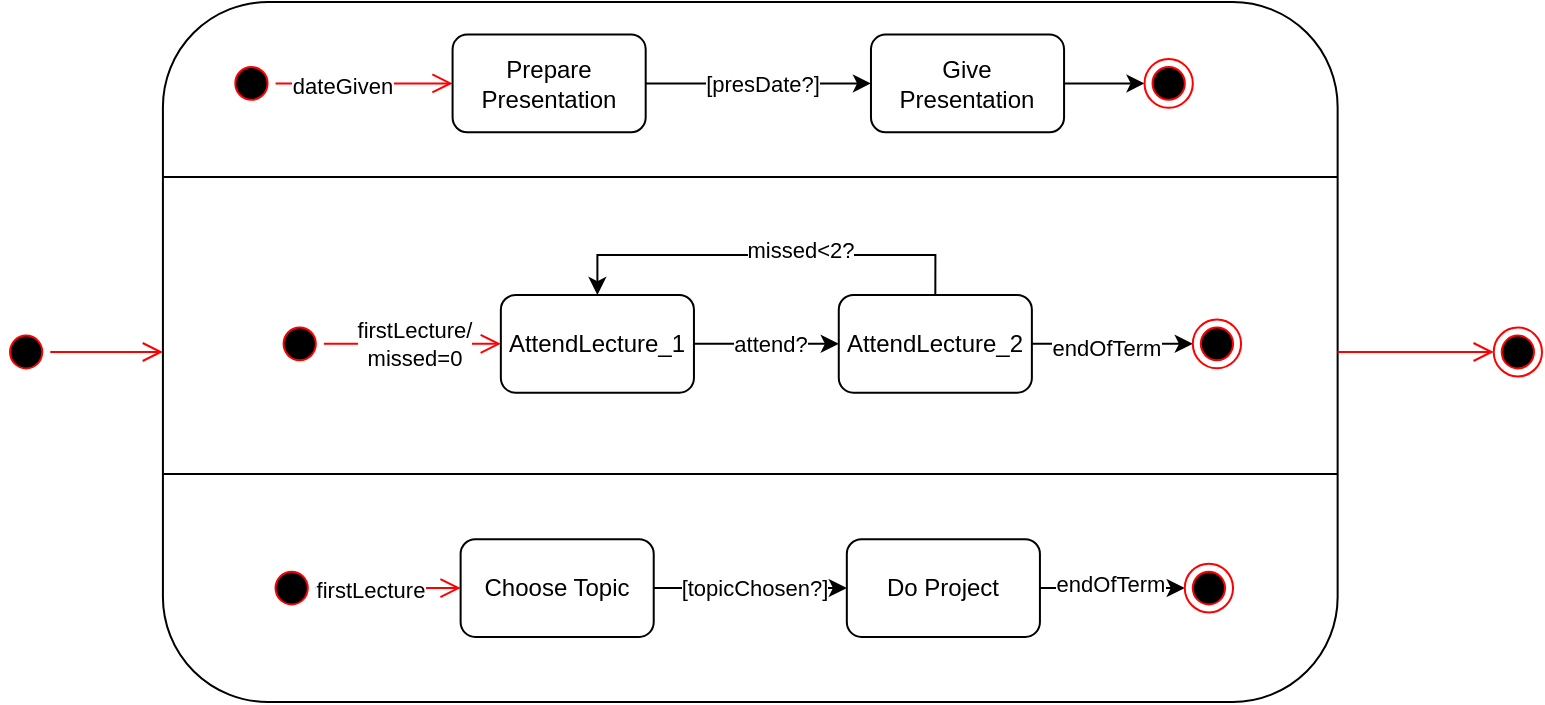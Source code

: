<mxfile version="26.1.1">
  <diagram name="Page-1" id="0wOkrVP3csroepFKxfg5">
    <mxGraphModel dx="2274" dy="819" grid="1" gridSize="10" guides="1" tooltips="1" connect="1" arrows="1" fold="1" page="1" pageScale="1" pageWidth="827" pageHeight="1169" math="0" shadow="0">
      <root>
        <mxCell id="0" />
        <mxCell id="1" parent="0" />
        <mxCell id="wyJ1awN8eb08fjN-DxrQ-26" value="" style="group" vertex="1" connectable="0" parent="1">
          <mxGeometry x="-810" y="130" width="770" height="350" as="geometry" />
        </mxCell>
        <mxCell id="wyJ1awN8eb08fjN-DxrQ-12" value="" style="rounded=1;whiteSpace=wrap;html=1;" vertex="1" parent="wyJ1awN8eb08fjN-DxrQ-26">
          <mxGeometry x="80.46" width="587.356" height="350.0" as="geometry" />
        </mxCell>
        <mxCell id="wyJ1awN8eb08fjN-DxrQ-13" value="" style="group" vertex="1" connectable="0" parent="wyJ1awN8eb08fjN-DxrQ-26">
          <mxGeometry x="112.644" y="16.279" width="482.759" height="48.837" as="geometry" />
        </mxCell>
        <mxCell id="j-jOkeOCwelDXPwPtteb-1" value="" style="ellipse;html=1;shape=startState;fillColor=#000000;strokeColor=#ff0000;" parent="wyJ1awN8eb08fjN-DxrQ-13" vertex="1">
          <mxGeometry y="12.209" width="24.138" height="24.419" as="geometry" />
        </mxCell>
        <mxCell id="j-jOkeOCwelDXPwPtteb-2" value="" style="edgeStyle=orthogonalEdgeStyle;html=1;verticalAlign=bottom;endArrow=open;endSize=8;strokeColor=#ff0000;rounded=0;entryX=0;entryY=0.5;entryDx=0;entryDy=0;exitX=1;exitY=0.5;exitDx=0;exitDy=0;" parent="wyJ1awN8eb08fjN-DxrQ-13" source="j-jOkeOCwelDXPwPtteb-1" target="j-jOkeOCwelDXPwPtteb-3" edge="1">
          <mxGeometry relative="1" as="geometry">
            <mxPoint x="104.598" y="36.628" as="targetPoint" />
            <mxPoint x="32.184" y="24.419" as="sourcePoint" />
          </mxGeometry>
        </mxCell>
        <mxCell id="wyJ1awN8eb08fjN-DxrQ-1" value="dateGiven" style="edgeLabel;html=1;align=center;verticalAlign=middle;resizable=0;points=[];" vertex="1" connectable="0" parent="j-jOkeOCwelDXPwPtteb-2">
          <mxGeometry x="-0.255" y="-1" relative="1" as="geometry">
            <mxPoint as="offset" />
          </mxGeometry>
        </mxCell>
        <mxCell id="j-jOkeOCwelDXPwPtteb-4" style="edgeStyle=orthogonalEdgeStyle;rounded=0;orthogonalLoop=1;jettySize=auto;html=1;entryX=0;entryY=0.5;entryDx=0;entryDy=0;" parent="wyJ1awN8eb08fjN-DxrQ-13" source="j-jOkeOCwelDXPwPtteb-3" target="j-jOkeOCwelDXPwPtteb-6" edge="1">
          <mxGeometry relative="1" as="geometry">
            <mxPoint x="305.747" y="231.977" as="targetPoint" />
          </mxGeometry>
        </mxCell>
        <mxCell id="j-jOkeOCwelDXPwPtteb-5" value="[presDate?]" style="edgeLabel;html=1;align=center;verticalAlign=middle;resizable=0;points=[];" parent="j-jOkeOCwelDXPwPtteb-4" vertex="1" connectable="0">
          <mxGeometry x="0.004" y="1" relative="1" as="geometry">
            <mxPoint x="1" y="1" as="offset" />
          </mxGeometry>
        </mxCell>
        <mxCell id="j-jOkeOCwelDXPwPtteb-3" value="Prepare Presentation" style="rounded=1;whiteSpace=wrap;html=1;" parent="wyJ1awN8eb08fjN-DxrQ-13" vertex="1">
          <mxGeometry x="112.644" width="96.552" height="48.837" as="geometry" />
        </mxCell>
        <mxCell id="j-jOkeOCwelDXPwPtteb-8" style="edgeStyle=orthogonalEdgeStyle;rounded=0;orthogonalLoop=1;jettySize=auto;html=1;entryX=0;entryY=0.5;entryDx=0;entryDy=0;" parent="wyJ1awN8eb08fjN-DxrQ-13" source="j-jOkeOCwelDXPwPtteb-6" target="j-jOkeOCwelDXPwPtteb-7" edge="1">
          <mxGeometry relative="1" as="geometry" />
        </mxCell>
        <mxCell id="j-jOkeOCwelDXPwPtteb-6" value="Give Presentation" style="rounded=1;whiteSpace=wrap;html=1;" parent="wyJ1awN8eb08fjN-DxrQ-13" vertex="1">
          <mxGeometry x="321.839" width="96.552" height="48.837" as="geometry" />
        </mxCell>
        <mxCell id="j-jOkeOCwelDXPwPtteb-7" value="" style="ellipse;html=1;shape=endState;fillColor=#000000;strokeColor=#ff0000;" parent="wyJ1awN8eb08fjN-DxrQ-13" vertex="1">
          <mxGeometry x="458.621" y="12.209" width="24.138" height="24.419" as="geometry" />
        </mxCell>
        <mxCell id="wyJ1awN8eb08fjN-DxrQ-15" value="" style="group" vertex="1" connectable="0" parent="wyJ1awN8eb08fjN-DxrQ-26">
          <mxGeometry x="136.782" y="146.512" width="482.759" height="48.837" as="geometry" />
        </mxCell>
        <mxCell id="j-jOkeOCwelDXPwPtteb-10" value="" style="ellipse;html=1;shape=startState;fillColor=#000000;strokeColor=#ff0000;" parent="wyJ1awN8eb08fjN-DxrQ-15" vertex="1">
          <mxGeometry y="12.209" width="24.138" height="24.419" as="geometry" />
        </mxCell>
        <mxCell id="j-jOkeOCwelDXPwPtteb-11" value="" style="edgeStyle=orthogonalEdgeStyle;html=1;verticalAlign=bottom;endArrow=open;endSize=8;strokeColor=#ff0000;rounded=0;entryX=0;entryY=0.5;entryDx=0;entryDy=0;exitX=1;exitY=0.5;exitDx=0;exitDy=0;" parent="wyJ1awN8eb08fjN-DxrQ-15" source="j-jOkeOCwelDXPwPtteb-10" target="j-jOkeOCwelDXPwPtteb-14" edge="1">
          <mxGeometry relative="1" as="geometry">
            <mxPoint x="104.598" y="36.628" as="targetPoint" />
            <mxPoint x="32.184" y="24.419" as="sourcePoint" />
          </mxGeometry>
        </mxCell>
        <mxCell id="j-jOkeOCwelDXPwPtteb-18" value="firstLecture/&lt;br&gt;missed=0" style="edgeLabel;html=1;align=center;verticalAlign=middle;resizable=0;points=[];" parent="j-jOkeOCwelDXPwPtteb-11" vertex="1" connectable="0">
          <mxGeometry relative="1" as="geometry">
            <mxPoint as="offset" />
          </mxGeometry>
        </mxCell>
        <mxCell id="j-jOkeOCwelDXPwPtteb-12" style="edgeStyle=orthogonalEdgeStyle;rounded=0;orthogonalLoop=1;jettySize=auto;html=1;entryX=0;entryY=0.5;entryDx=0;entryDy=0;" parent="wyJ1awN8eb08fjN-DxrQ-15" source="j-jOkeOCwelDXPwPtteb-14" target="j-jOkeOCwelDXPwPtteb-16" edge="1">
          <mxGeometry relative="1" as="geometry">
            <mxPoint x="305.747" y="231.977" as="targetPoint" />
          </mxGeometry>
        </mxCell>
        <mxCell id="j-jOkeOCwelDXPwPtteb-13" value="attend?" style="edgeLabel;html=1;align=center;verticalAlign=middle;resizable=0;points=[];" parent="j-jOkeOCwelDXPwPtteb-12" vertex="1" connectable="0">
          <mxGeometry x="0.004" y="1" relative="1" as="geometry">
            <mxPoint x="1" y="1" as="offset" />
          </mxGeometry>
        </mxCell>
        <mxCell id="j-jOkeOCwelDXPwPtteb-14" value="AttendLecture_1" style="rounded=1;whiteSpace=wrap;html=1;" parent="wyJ1awN8eb08fjN-DxrQ-15" vertex="1">
          <mxGeometry x="112.644" width="96.552" height="48.837" as="geometry" />
        </mxCell>
        <mxCell id="j-jOkeOCwelDXPwPtteb-15" style="edgeStyle=orthogonalEdgeStyle;rounded=0;orthogonalLoop=1;jettySize=auto;html=1;entryX=0;entryY=0.5;entryDx=0;entryDy=0;" parent="wyJ1awN8eb08fjN-DxrQ-15" source="j-jOkeOCwelDXPwPtteb-16" target="j-jOkeOCwelDXPwPtteb-17" edge="1">
          <mxGeometry relative="1" as="geometry" />
        </mxCell>
        <mxCell id="j-jOkeOCwelDXPwPtteb-23" value="endOfTerm" style="edgeLabel;html=1;align=center;verticalAlign=middle;resizable=0;points=[];" parent="j-jOkeOCwelDXPwPtteb-15" vertex="1" connectable="0">
          <mxGeometry x="-0.08" y="-2" relative="1" as="geometry">
            <mxPoint as="offset" />
          </mxGeometry>
        </mxCell>
        <mxCell id="j-jOkeOCwelDXPwPtteb-21" style="edgeStyle=orthogonalEdgeStyle;rounded=0;orthogonalLoop=1;jettySize=auto;html=1;entryX=0.5;entryY=0;entryDx=0;entryDy=0;exitX=0.5;exitY=0;exitDx=0;exitDy=0;" parent="wyJ1awN8eb08fjN-DxrQ-15" source="j-jOkeOCwelDXPwPtteb-16" target="j-jOkeOCwelDXPwPtteb-14" edge="1">
          <mxGeometry relative="1" as="geometry" />
        </mxCell>
        <mxCell id="j-jOkeOCwelDXPwPtteb-22" value="missed&amp;lt;2?" style="edgeLabel;html=1;align=center;verticalAlign=middle;resizable=0;points=[];" parent="j-jOkeOCwelDXPwPtteb-21" vertex="1" connectable="0">
          <mxGeometry x="-0.16" y="-3" relative="1" as="geometry">
            <mxPoint as="offset" />
          </mxGeometry>
        </mxCell>
        <mxCell id="j-jOkeOCwelDXPwPtteb-16" value="AttendLecture_2" style="rounded=1;whiteSpace=wrap;html=1;" parent="wyJ1awN8eb08fjN-DxrQ-15" vertex="1">
          <mxGeometry x="281.609" width="96.552" height="48.837" as="geometry" />
        </mxCell>
        <mxCell id="j-jOkeOCwelDXPwPtteb-17" value="&lt;span style=&quot;color: rgba(0, 0, 0, 0); font-family: monospace; font-size: 0px; text-align: start;&quot;&gt;%3CmxGraphModel%3E%3Croot%3E%3CmxCell%20id%3D%220%22%2F%3E%3CmxCell%20id%3D%221%22%20parent%3D%220%22%2F%3E%3CmxCell%20id%3D%222%22%20value%3D%22%22%20style%3D%22edgeStyle%3DorthogonalEdgeStyle%3Bhtml%3D1%3BverticalAlign%3Dbottom%3BendArrow%3Dopen%3BendSize%3D8%3BstrokeColor%3D%23ff0000%3Brounded%3D0%3BentryX%3D0%3BentryY%3D0.5%3BentryDx%3D0%3BentryDy%3D0%3BexitX%3D1%3BexitY%3D0.5%3BexitDx%3D0%3BexitDy%3D0%3B%22%20edge%3D%221%22%20parent%3D%221%22%3E%3CmxGeometry%20relative%3D%221%22%20as%3D%22geometry%22%3E%3CmxPoint%20x%3D%22270%22%20y%3D%22450%22%20as%3D%22targetPoint%22%2F%3E%3CmxPoint%20x%3D%22160%22%20y%3D%22450%22%20as%3D%22sourcePoint%22%2F%3E%3C%2FmxGeometry%3E%3C%2FmxCell%3E%3CmxCell%20id%3D%223%22%20value%3D%22firstLecture%2F%26lt%3Bbr%26gt%3Bmissed%3D0%22%20style%3D%22edgeLabel%3Bhtml%3D1%3Balign%3Dcenter%3BverticalAlign%3Dmiddle%3Bresizable%3D0%3Bpoints%3D%5B%5D%3B%22%20vertex%3D%221%22%20connectable%3D%220%22%20parent%3D%222%22%3E%3CmxGeometry%20relative%3D%221%22%20as%3D%22geometry%22%3E%3CmxPoint%20as%3D%22offset%22%2F%3E%3C%2FmxGeometry%3E%3C%2FmxCell%3E%3C%2Froot%3E%3C%2FmxGraphModel%3E&lt;/span&gt;&lt;span style=&quot;color: rgba(0, 0, 0, 0); font-family: monospace; font-size: 0px; text-align: start;&quot;&gt;%3CmxGraphModel%3E%3Croot%3E%3CmxCell%20id%3D%220%22%2F%3E%3CmxCell%20id%3D%221%22%20parent%3D%220%22%2F%3E%3CmxCell%20id%3D%222%22%20value%3D%22%22%20style%3D%22edgeStyle%3DorthogonalEdgeStyle%3Bhtml%3D1%3BverticalAlign%3Dbottom%3BendArrow%3Dopen%3BendSize%3D8%3BstrokeColor%3D%23ff0000%3Brounded%3D0%3BentryX%3D0%3BentryY%3D0.5%3BentryDx%3D0%3BentryDy%3D0%3BexitX%3D1%3BexitY%3D0.5%3BexitDx%3D0%3BexitDy%3D0%3B%22%20edge%3D%221%22%20parent%3D%221%22%3E%3CmxGeometry%20relative%3D%221%22%20as%3D%22geometry%22%3E%3CmxPoint%20x%3D%22270%22%20y%3D%22450%22%20as%3D%22targetPoint%22%2F%3E%3CmxPoint%20x%3D%22160%22%20y%3D%22450%22%20as%3D%22sourcePoint%22%2F%3E%3C%2FmxGeometry%3E%3C%2FmxCell%3E%3CmxCell%20id%3D%223%22%20value%3D%22firstLecture%2F%26lt%3Bbr%26gt%3Bmissed%3D0%22%20style%3D%22edgeLabel%3Bhtml%3D1%3Balign%3Dcenter%3BverticalAlign%3Dmiddle%3Bresizable%3D0%3Bpoints%3D%5B%5D%3B%22%20vertex%3D%221%22%20connectable%3D%220%22%20parent%3D%222%22%3E%3CmxGeometry%20relative%3D%221%22%20as%3D%22geometry%22%3E%3CmxPoint%20as%3D%22offset%22%2F%3E%3C%2FmxGeometry%3E%3C%2FmxCell%3E%3C%2Froot%3E%3C%2FmxGraphModel%3E&lt;/span&gt;" style="ellipse;html=1;shape=endState;fillColor=#000000;strokeColor=#ff0000;" parent="wyJ1awN8eb08fjN-DxrQ-15" vertex="1">
          <mxGeometry x="458.621" y="12.209" width="24.138" height="24.419" as="geometry" />
        </mxCell>
        <mxCell id="wyJ1awN8eb08fjN-DxrQ-17" value="" style="group" vertex="1" connectable="0" parent="wyJ1awN8eb08fjN-DxrQ-26">
          <mxGeometry x="132.759" y="268.605" width="482.759" height="48.837" as="geometry" />
        </mxCell>
        <mxCell id="wyJ1awN8eb08fjN-DxrQ-2" value="" style="ellipse;html=1;shape=startState;fillColor=#000000;strokeColor=#ff0000;container=0;" vertex="1" parent="wyJ1awN8eb08fjN-DxrQ-17">
          <mxGeometry y="12.209" width="24.138" height="24.419" as="geometry" />
        </mxCell>
        <mxCell id="wyJ1awN8eb08fjN-DxrQ-3" value="" style="edgeStyle=orthogonalEdgeStyle;html=1;verticalAlign=bottom;endArrow=open;endSize=8;strokeColor=#ff0000;rounded=0;entryX=0;entryY=0.5;entryDx=0;entryDy=0;exitX=1;exitY=0.5;exitDx=0;exitDy=0;" edge="1" parent="wyJ1awN8eb08fjN-DxrQ-17" source="wyJ1awN8eb08fjN-DxrQ-2" target="wyJ1awN8eb08fjN-DxrQ-7">
          <mxGeometry relative="1" as="geometry">
            <mxPoint x="104.598" y="36.628" as="targetPoint" />
            <mxPoint x="32.184" y="24.419" as="sourcePoint" />
          </mxGeometry>
        </mxCell>
        <mxCell id="wyJ1awN8eb08fjN-DxrQ-4" value="firstLecture" style="edgeLabel;html=1;align=center;verticalAlign=middle;resizable=0;points=[];container=0;" vertex="1" connectable="0" parent="wyJ1awN8eb08fjN-DxrQ-3">
          <mxGeometry x="-0.255" y="-1" relative="1" as="geometry">
            <mxPoint as="offset" />
          </mxGeometry>
        </mxCell>
        <mxCell id="wyJ1awN8eb08fjN-DxrQ-5" style="edgeStyle=orthogonalEdgeStyle;rounded=0;orthogonalLoop=1;jettySize=auto;html=1;entryX=0;entryY=0.5;entryDx=0;entryDy=0;" edge="1" parent="wyJ1awN8eb08fjN-DxrQ-17" source="wyJ1awN8eb08fjN-DxrQ-7" target="wyJ1awN8eb08fjN-DxrQ-9">
          <mxGeometry relative="1" as="geometry">
            <mxPoint x="305.747" y="231.977" as="targetPoint" />
          </mxGeometry>
        </mxCell>
        <mxCell id="wyJ1awN8eb08fjN-DxrQ-6" value="[topicChosen?]" style="edgeLabel;html=1;align=center;verticalAlign=middle;resizable=0;points=[];container=0;" vertex="1" connectable="0" parent="wyJ1awN8eb08fjN-DxrQ-5">
          <mxGeometry x="0.004" y="1" relative="1" as="geometry">
            <mxPoint x="1" y="1" as="offset" />
          </mxGeometry>
        </mxCell>
        <mxCell id="wyJ1awN8eb08fjN-DxrQ-7" value="Choose Topic" style="rounded=1;whiteSpace=wrap;html=1;container=0;" vertex="1" parent="wyJ1awN8eb08fjN-DxrQ-17">
          <mxGeometry x="96.552" width="96.552" height="48.837" as="geometry" />
        </mxCell>
        <mxCell id="wyJ1awN8eb08fjN-DxrQ-8" style="edgeStyle=orthogonalEdgeStyle;rounded=0;orthogonalLoop=1;jettySize=auto;html=1;entryX=0;entryY=0.5;entryDx=0;entryDy=0;" edge="1" parent="wyJ1awN8eb08fjN-DxrQ-17" source="wyJ1awN8eb08fjN-DxrQ-9" target="wyJ1awN8eb08fjN-DxrQ-10">
          <mxGeometry relative="1" as="geometry" />
        </mxCell>
        <mxCell id="wyJ1awN8eb08fjN-DxrQ-11" value="endOfTerm" style="edgeLabel;html=1;align=center;verticalAlign=middle;resizable=0;points=[];container=0;" vertex="1" connectable="0" parent="wyJ1awN8eb08fjN-DxrQ-8">
          <mxGeometry x="-0.04" y="2" relative="1" as="geometry">
            <mxPoint as="offset" />
          </mxGeometry>
        </mxCell>
        <mxCell id="wyJ1awN8eb08fjN-DxrQ-9" value="Do Project" style="rounded=1;whiteSpace=wrap;html=1;container=0;" vertex="1" parent="wyJ1awN8eb08fjN-DxrQ-17">
          <mxGeometry x="289.655" width="96.552" height="48.837" as="geometry" />
        </mxCell>
        <mxCell id="wyJ1awN8eb08fjN-DxrQ-10" value="" style="ellipse;html=1;shape=endState;fillColor=#000000;strokeColor=#ff0000;container=0;" vertex="1" parent="wyJ1awN8eb08fjN-DxrQ-17">
          <mxGeometry x="458.621" y="12.209" width="24.138" height="24.419" as="geometry" />
        </mxCell>
        <mxCell id="wyJ1awN8eb08fjN-DxrQ-18" value="" style="endArrow=none;html=1;rounded=0;exitX=0;exitY=0.25;exitDx=0;exitDy=0;entryX=1;entryY=0.25;entryDx=0;entryDy=0;" edge="1" parent="wyJ1awN8eb08fjN-DxrQ-26" source="wyJ1awN8eb08fjN-DxrQ-12" target="wyJ1awN8eb08fjN-DxrQ-12">
          <mxGeometry width="50" height="50" relative="1" as="geometry">
            <mxPoint x="112.644" y="113.953" as="sourcePoint" />
            <mxPoint x="152.874" y="73.256" as="targetPoint" />
          </mxGeometry>
        </mxCell>
        <mxCell id="wyJ1awN8eb08fjN-DxrQ-19" value="" style="endArrow=none;html=1;rounded=0;exitX=0;exitY=0.75;exitDx=0;exitDy=0;entryX=1;entryY=0.75;entryDx=0;entryDy=0;" edge="1" parent="wyJ1awN8eb08fjN-DxrQ-26">
          <mxGeometry width="50" height="50" relative="1" as="geometry">
            <mxPoint x="80.46" y="236.047" as="sourcePoint" />
            <mxPoint x="667.816" y="236.047" as="targetPoint" />
          </mxGeometry>
        </mxCell>
        <mxCell id="wyJ1awN8eb08fjN-DxrQ-20" value="" style="ellipse;html=1;shape=startState;fillColor=#000000;strokeColor=#ff0000;" vertex="1" parent="wyJ1awN8eb08fjN-DxrQ-26">
          <mxGeometry y="162.791" width="24.138" height="24.419" as="geometry" />
        </mxCell>
        <mxCell id="wyJ1awN8eb08fjN-DxrQ-22" value="" style="edgeStyle=orthogonalEdgeStyle;html=1;verticalAlign=bottom;endArrow=open;endSize=8;strokeColor=#ff0000;rounded=0;entryX=0;entryY=0.5;entryDx=0;entryDy=0;" edge="1" parent="wyJ1awN8eb08fjN-DxrQ-26" source="wyJ1awN8eb08fjN-DxrQ-20" target="wyJ1awN8eb08fjN-DxrQ-12">
          <mxGeometry relative="1" as="geometry">
            <mxPoint x="64.368" y="170.93" as="targetPoint" />
            <mxPoint x="32.184" y="170.523" as="sourcePoint" />
          </mxGeometry>
        </mxCell>
        <mxCell id="wyJ1awN8eb08fjN-DxrQ-24" value="&lt;span style=&quot;color: rgba(0, 0, 0, 0); font-family: monospace; font-size: 0px; text-align: start;&quot;&gt;%3CmxGraphModel%3E%3Croot%3E%3CmxCell%20id%3D%220%22%2F%3E%3CmxCell%20id%3D%221%22%20parent%3D%220%22%2F%3E%3CmxCell%20id%3D%222%22%20value%3D%22%22%20style%3D%22edgeStyle%3DorthogonalEdgeStyle%3Bhtml%3D1%3BverticalAlign%3Dbottom%3BendArrow%3Dopen%3BendSize%3D8%3BstrokeColor%3D%23ff0000%3Brounded%3D0%3BentryX%3D0%3BentryY%3D0.5%3BentryDx%3D0%3BentryDy%3D0%3BexitX%3D1%3BexitY%3D0.5%3BexitDx%3D0%3BexitDy%3D0%3B%22%20edge%3D%221%22%20parent%3D%221%22%3E%3CmxGeometry%20relative%3D%221%22%20as%3D%22geometry%22%3E%3CmxPoint%20x%3D%22270%22%20y%3D%22450%22%20as%3D%22targetPoint%22%2F%3E%3CmxPoint%20x%3D%22160%22%20y%3D%22450%22%20as%3D%22sourcePoint%22%2F%3E%3C%2FmxGeometry%3E%3C%2FmxCell%3E%3CmxCell%20id%3D%223%22%20value%3D%22firstLecture%2F%26lt%3Bbr%26gt%3Bmissed%3D0%22%20style%3D%22edgeLabel%3Bhtml%3D1%3Balign%3Dcenter%3BverticalAlign%3Dmiddle%3Bresizable%3D0%3Bpoints%3D%5B%5D%3B%22%20vertex%3D%221%22%20connectable%3D%220%22%20parent%3D%222%22%3E%3CmxGeometry%20relative%3D%221%22%20as%3D%22geometry%22%3E%3CmxPoint%20as%3D%22offset%22%2F%3E%3C%2FmxGeometry%3E%3C%2FmxCell%3E%3C%2Froot%3E%3C%2FmxGraphModel%3E&lt;/span&gt;&lt;span style=&quot;color: rgba(0, 0, 0, 0); font-family: monospace; font-size: 0px; text-align: start;&quot;&gt;%3CmxGraphModel%3E%3Croot%3E%3CmxCell%20id%3D%220%22%2F%3E%3CmxCell%20id%3D%221%22%20parent%3D%220%22%2F%3E%3CmxCell%20id%3D%222%22%20value%3D%22%22%20style%3D%22edgeStyle%3DorthogonalEdgeStyle%3Bhtml%3D1%3BverticalAlign%3Dbottom%3BendArrow%3Dopen%3BendSize%3D8%3BstrokeColor%3D%23ff0000%3Brounded%3D0%3BentryX%3D0%3BentryY%3D0.5%3BentryDx%3D0%3BentryDy%3D0%3BexitX%3D1%3BexitY%3D0.5%3BexitDx%3D0%3BexitDy%3D0%3B%22%20edge%3D%221%22%20parent%3D%221%22%3E%3CmxGeometry%20relative%3D%221%22%20as%3D%22geometry%22%3E%3CmxPoint%20x%3D%22270%22%20y%3D%22450%22%20as%3D%22targetPoint%22%2F%3E%3CmxPoint%20x%3D%22160%22%20y%3D%22450%22%20as%3D%22sourcePoint%22%2F%3E%3C%2FmxGeometry%3E%3C%2FmxCell%3E%3CmxCell%20id%3D%223%22%20value%3D%22firstLecture%2F%26lt%3Bbr%26gt%3Bmissed%3D0%22%20style%3D%22edgeLabel%3Bhtml%3D1%3Balign%3Dcenter%3BverticalAlign%3Dmiddle%3Bresizable%3D0%3Bpoints%3D%5B%5D%3B%22%20vertex%3D%221%22%20connectable%3D%220%22%20parent%3D%222%22%3E%3CmxGeometry%20relative%3D%221%22%20as%3D%22geometry%22%3E%3CmxPoint%20as%3D%22offset%22%2F%3E%3C%2FmxGeometry%3E%3C%2FmxCell%3E%3C%2Froot%3E%3C%2FmxGraphModel%3E&lt;/span&gt;" style="ellipse;html=1;shape=endState;fillColor=#000000;strokeColor=#ff0000;" vertex="1" parent="wyJ1awN8eb08fjN-DxrQ-26">
          <mxGeometry x="745.862" y="162.791" width="24.138" height="24.419" as="geometry" />
        </mxCell>
        <mxCell id="wyJ1awN8eb08fjN-DxrQ-25" value="" style="edgeStyle=orthogonalEdgeStyle;html=1;verticalAlign=bottom;endArrow=open;endSize=8;strokeColor=#ff0000;rounded=0;entryX=0;entryY=0.5;entryDx=0;entryDy=0;exitX=1;exitY=0.5;exitDx=0;exitDy=0;" edge="1" parent="wyJ1awN8eb08fjN-DxrQ-26" source="wyJ1awN8eb08fjN-DxrQ-12" target="wyJ1awN8eb08fjN-DxrQ-24">
          <mxGeometry relative="1" as="geometry">
            <mxPoint x="737.816" y="170.93" as="targetPoint" />
            <mxPoint x="697.586" y="179.07" as="sourcePoint" />
          </mxGeometry>
        </mxCell>
      </root>
    </mxGraphModel>
  </diagram>
</mxfile>
